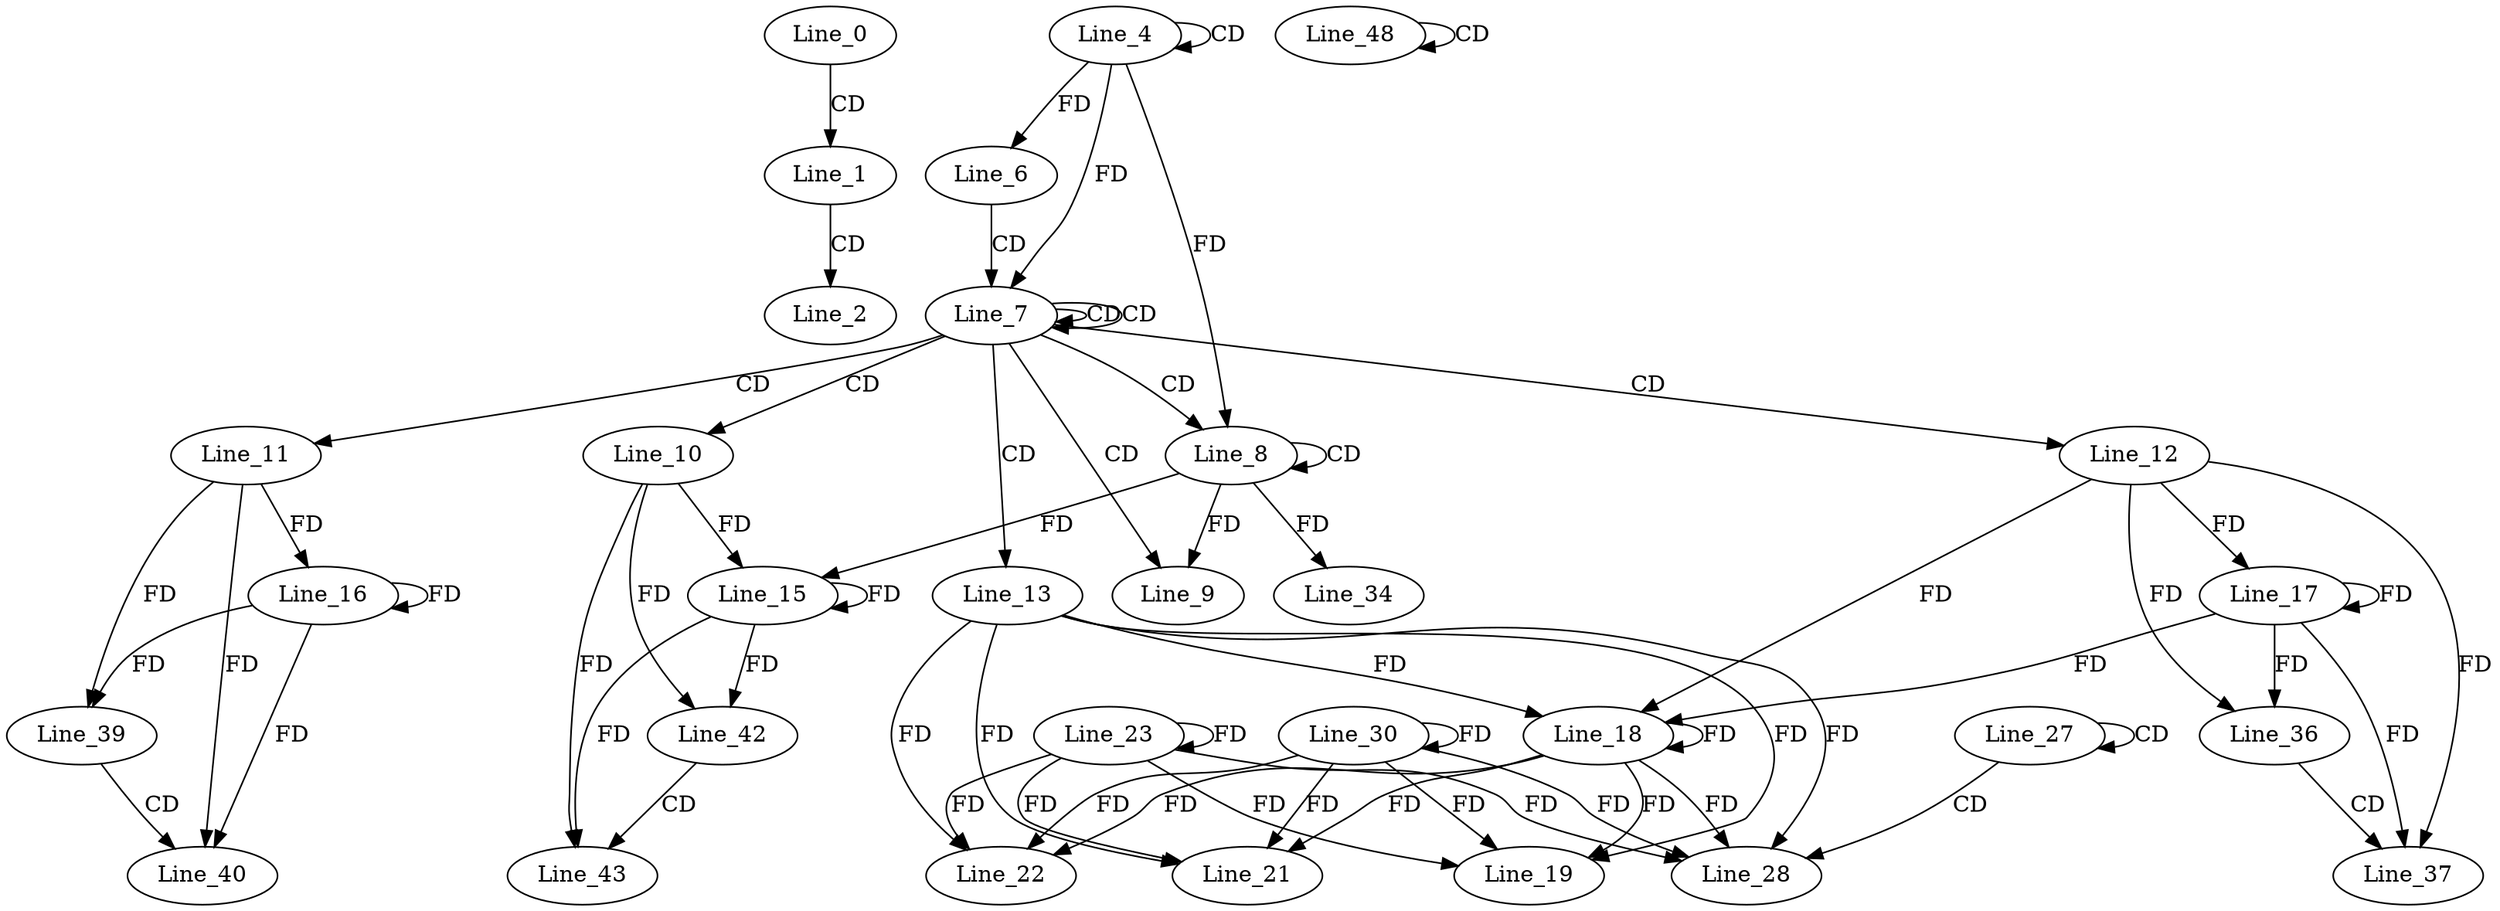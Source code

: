 digraph G {
  Line_0;
  Line_1;
  Line_2;
  Line_4;
  Line_4;
  Line_6;
  Line_7;
  Line_7;
  Line_8;
  Line_8;
  Line_9;
  Line_9;
  Line_10;
  Line_11;
  Line_12;
  Line_13;
  Line_15;
  Line_15;
  Line_16;
  Line_17;
  Line_18;
  Line_18;
  Line_19;
  Line_21;
  Line_22;
  Line_23;
  Line_23;
  Line_27;
  Line_27;
  Line_28;
  Line_28;
  Line_30;
  Line_30;
  Line_34;
  Line_36;
  Line_37;
  Line_39;
  Line_40;
  Line_42;
  Line_43;
  Line_48;
  Line_48;
  Line_0 -> Line_1 [ label="CD" ];
  Line_1 -> Line_2 [ label="CD" ];
  Line_4 -> Line_4 [ label="CD" ];
  Line_4 -> Line_6 [ label="FD" ];
  Line_6 -> Line_7 [ label="CD" ];
  Line_7 -> Line_7 [ label="CD" ];
  Line_7 -> Line_7 [ label="CD" ];
  Line_4 -> Line_7 [ label="FD" ];
  Line_7 -> Line_8 [ label="CD" ];
  Line_8 -> Line_8 [ label="CD" ];
  Line_4 -> Line_8 [ label="FD" ];
  Line_7 -> Line_9 [ label="CD" ];
  Line_8 -> Line_9 [ label="FD" ];
  Line_7 -> Line_10 [ label="CD" ];
  Line_7 -> Line_11 [ label="CD" ];
  Line_7 -> Line_12 [ label="CD" ];
  Line_7 -> Line_13 [ label="CD" ];
  Line_10 -> Line_15 [ label="FD" ];
  Line_15 -> Line_15 [ label="FD" ];
  Line_8 -> Line_15 [ label="FD" ];
  Line_11 -> Line_16 [ label="FD" ];
  Line_16 -> Line_16 [ label="FD" ];
  Line_12 -> Line_17 [ label="FD" ];
  Line_17 -> Line_17 [ label="FD" ];
  Line_13 -> Line_18 [ label="FD" ];
  Line_18 -> Line_18 [ label="FD" ];
  Line_12 -> Line_18 [ label="FD" ];
  Line_17 -> Line_18 [ label="FD" ];
  Line_13 -> Line_19 [ label="FD" ];
  Line_18 -> Line_19 [ label="FD" ];
  Line_13 -> Line_21 [ label="FD" ];
  Line_18 -> Line_21 [ label="FD" ];
  Line_13 -> Line_22 [ label="FD" ];
  Line_18 -> Line_22 [ label="FD" ];
  Line_23 -> Line_23 [ label="FD" ];
  Line_27 -> Line_27 [ label="CD" ];
  Line_27 -> Line_28 [ label="CD" ];
  Line_23 -> Line_28 [ label="FD" ];
  Line_13 -> Line_28 [ label="FD" ];
  Line_18 -> Line_28 [ label="FD" ];
  Line_30 -> Line_30 [ label="FD" ];
  Line_8 -> Line_34 [ label="FD" ];
  Line_12 -> Line_36 [ label="FD" ];
  Line_17 -> Line_36 [ label="FD" ];
  Line_36 -> Line_37 [ label="CD" ];
  Line_12 -> Line_37 [ label="FD" ];
  Line_17 -> Line_37 [ label="FD" ];
  Line_11 -> Line_39 [ label="FD" ];
  Line_16 -> Line_39 [ label="FD" ];
  Line_39 -> Line_40 [ label="CD" ];
  Line_11 -> Line_40 [ label="FD" ];
  Line_16 -> Line_40 [ label="FD" ];
  Line_10 -> Line_42 [ label="FD" ];
  Line_15 -> Line_42 [ label="FD" ];
  Line_42 -> Line_43 [ label="CD" ];
  Line_10 -> Line_43 [ label="FD" ];
  Line_15 -> Line_43 [ label="FD" ];
  Line_48 -> Line_48 [ label="CD" ];
  Line_23 -> Line_19 [ label="FD" ];
  Line_30 -> Line_19 [ label="FD" ];
  Line_23 -> Line_21 [ label="FD" ];
  Line_30 -> Line_21 [ label="FD" ];
  Line_23 -> Line_22 [ label="FD" ];
  Line_30 -> Line_22 [ label="FD" ];
  Line_30 -> Line_28 [ label="FD" ];
}
